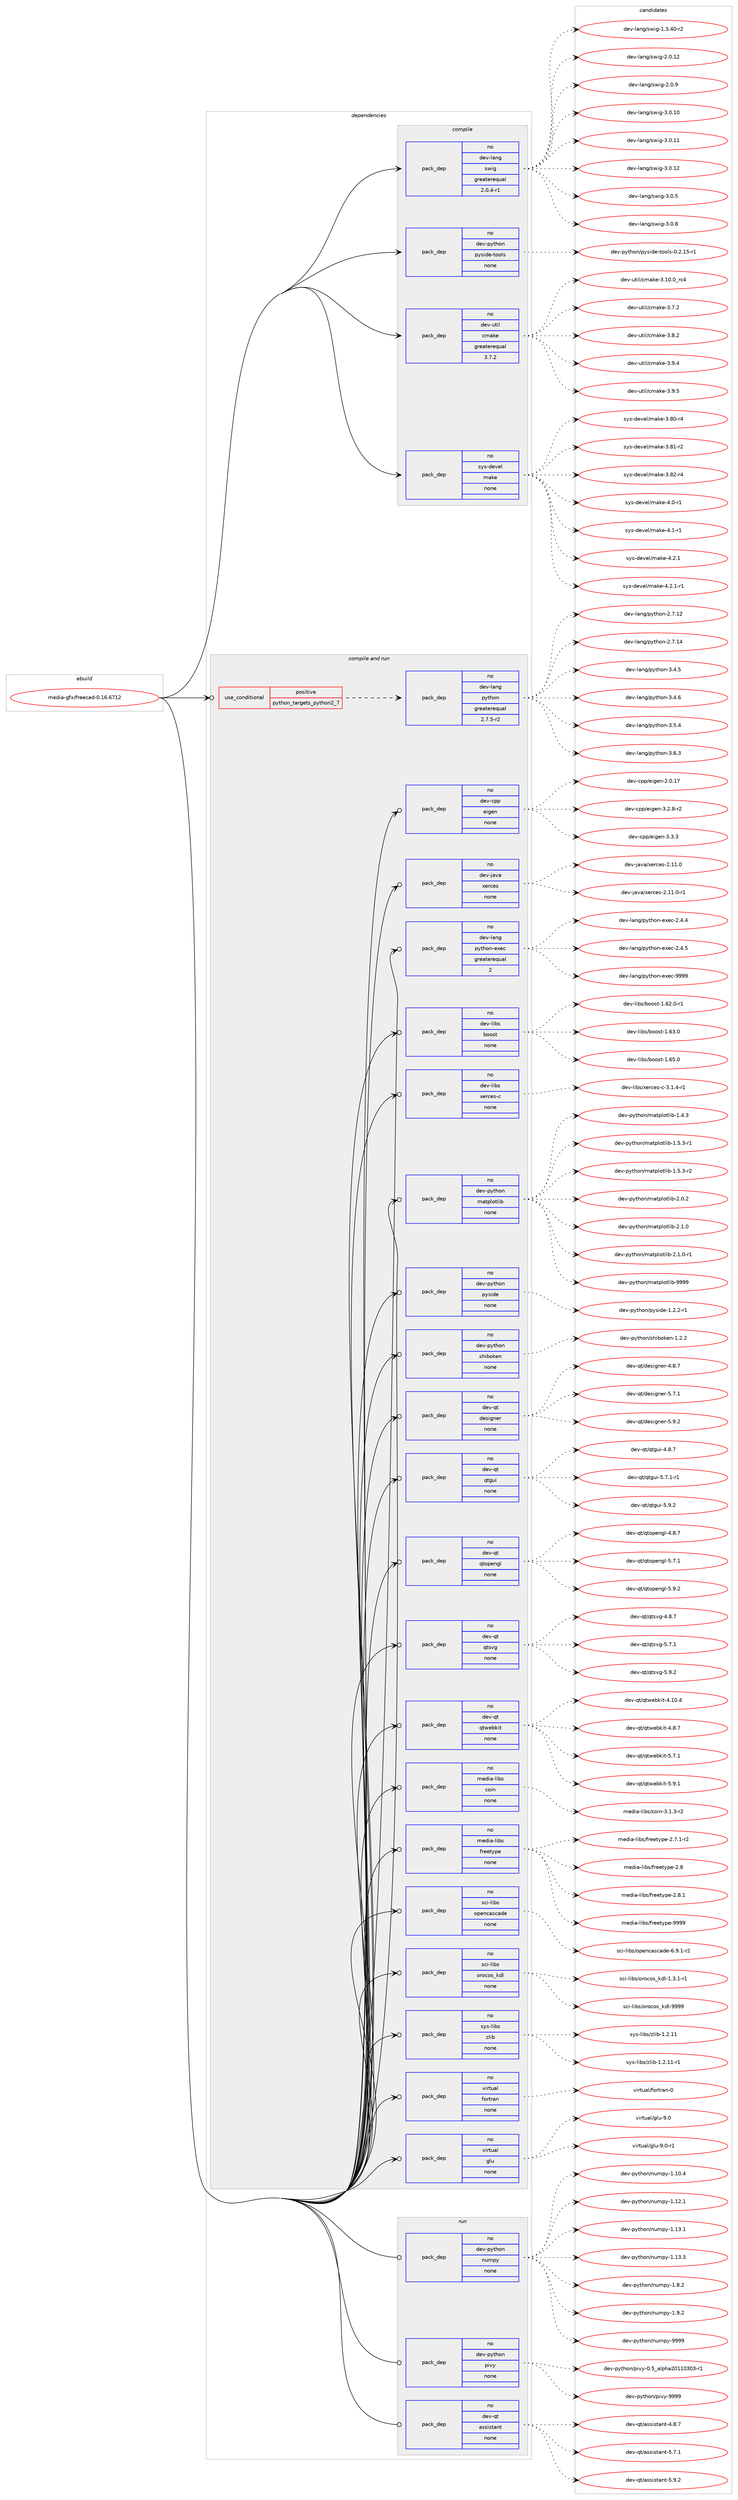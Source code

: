 digraph prolog {

# *************
# Graph options
# *************

newrank=true;
concentrate=true;
compound=true;
graph [rankdir=LR,fontname=Helvetica,fontsize=10,ranksep=1.5];#, ranksep=2.5, nodesep=0.2];
edge  [arrowhead=vee];
node  [fontname=Helvetica,fontsize=10];

# **********
# The ebuild
# **********

subgraph cluster_leftcol {
color=gray;
rank=same;
label=<<i>ebuild</i>>;
id [label="media-gfx/freecad-0.16.6712", color=red, width=4, href="../media-gfx/freecad-0.16.6712.svg"];
}

# ****************
# The dependencies
# ****************

subgraph cluster_midcol {
color=gray;
label=<<i>dependencies</i>>;
subgraph cluster_compile {
fillcolor="#eeeeee";
style=filled;
label=<<i>compile</i>>;
subgraph pack260123 {
dependency352788 [label=<<TABLE BORDER="0" CELLBORDER="1" CELLSPACING="0" CELLPADDING="4" WIDTH="220"><TR><TD ROWSPAN="6" CELLPADDING="30">pack_dep</TD></TR><TR><TD WIDTH="110">no</TD></TR><TR><TD>dev-lang</TD></TR><TR><TD>swig</TD></TR><TR><TD>greaterequal</TD></TR><TR><TD>2.0.4-r1</TD></TR></TABLE>>, shape=none, color=blue];
}
id:e -> dependency352788:w [weight=20,style="solid",arrowhead="vee"];
subgraph pack260124 {
dependency352789 [label=<<TABLE BORDER="0" CELLBORDER="1" CELLSPACING="0" CELLPADDING="4" WIDTH="220"><TR><TD ROWSPAN="6" CELLPADDING="30">pack_dep</TD></TR><TR><TD WIDTH="110">no</TD></TR><TR><TD>dev-python</TD></TR><TR><TD>pyside-tools</TD></TR><TR><TD>none</TD></TR><TR><TD></TD></TR></TABLE>>, shape=none, color=blue];
}
id:e -> dependency352789:w [weight=20,style="solid",arrowhead="vee"];
subgraph pack260125 {
dependency352790 [label=<<TABLE BORDER="0" CELLBORDER="1" CELLSPACING="0" CELLPADDING="4" WIDTH="220"><TR><TD ROWSPAN="6" CELLPADDING="30">pack_dep</TD></TR><TR><TD WIDTH="110">no</TD></TR><TR><TD>dev-util</TD></TR><TR><TD>cmake</TD></TR><TR><TD>greaterequal</TD></TR><TR><TD>3.7.2</TD></TR></TABLE>>, shape=none, color=blue];
}
id:e -> dependency352790:w [weight=20,style="solid",arrowhead="vee"];
subgraph pack260126 {
dependency352791 [label=<<TABLE BORDER="0" CELLBORDER="1" CELLSPACING="0" CELLPADDING="4" WIDTH="220"><TR><TD ROWSPAN="6" CELLPADDING="30">pack_dep</TD></TR><TR><TD WIDTH="110">no</TD></TR><TR><TD>sys-devel</TD></TR><TR><TD>make</TD></TR><TR><TD>none</TD></TR><TR><TD></TD></TR></TABLE>>, shape=none, color=blue];
}
id:e -> dependency352791:w [weight=20,style="solid",arrowhead="vee"];
}
subgraph cluster_compileandrun {
fillcolor="#eeeeee";
style=filled;
label=<<i>compile and run</i>>;
subgraph cond87308 {
dependency352792 [label=<<TABLE BORDER="0" CELLBORDER="1" CELLSPACING="0" CELLPADDING="4"><TR><TD ROWSPAN="3" CELLPADDING="10">use_conditional</TD></TR><TR><TD>positive</TD></TR><TR><TD>python_targets_python2_7</TD></TR></TABLE>>, shape=none, color=red];
subgraph pack260127 {
dependency352793 [label=<<TABLE BORDER="0" CELLBORDER="1" CELLSPACING="0" CELLPADDING="4" WIDTH="220"><TR><TD ROWSPAN="6" CELLPADDING="30">pack_dep</TD></TR><TR><TD WIDTH="110">no</TD></TR><TR><TD>dev-lang</TD></TR><TR><TD>python</TD></TR><TR><TD>greaterequal</TD></TR><TR><TD>2.7.5-r2</TD></TR></TABLE>>, shape=none, color=blue];
}
dependency352792:e -> dependency352793:w [weight=20,style="dashed",arrowhead="vee"];
}
id:e -> dependency352792:w [weight=20,style="solid",arrowhead="odotvee"];
subgraph pack260128 {
dependency352794 [label=<<TABLE BORDER="0" CELLBORDER="1" CELLSPACING="0" CELLPADDING="4" WIDTH="220"><TR><TD ROWSPAN="6" CELLPADDING="30">pack_dep</TD></TR><TR><TD WIDTH="110">no</TD></TR><TR><TD>dev-cpp</TD></TR><TR><TD>eigen</TD></TR><TR><TD>none</TD></TR><TR><TD></TD></TR></TABLE>>, shape=none, color=blue];
}
id:e -> dependency352794:w [weight=20,style="solid",arrowhead="odotvee"];
subgraph pack260129 {
dependency352795 [label=<<TABLE BORDER="0" CELLBORDER="1" CELLSPACING="0" CELLPADDING="4" WIDTH="220"><TR><TD ROWSPAN="6" CELLPADDING="30">pack_dep</TD></TR><TR><TD WIDTH="110">no</TD></TR><TR><TD>dev-java</TD></TR><TR><TD>xerces</TD></TR><TR><TD>none</TD></TR><TR><TD></TD></TR></TABLE>>, shape=none, color=blue];
}
id:e -> dependency352795:w [weight=20,style="solid",arrowhead="odotvee"];
subgraph pack260130 {
dependency352796 [label=<<TABLE BORDER="0" CELLBORDER="1" CELLSPACING="0" CELLPADDING="4" WIDTH="220"><TR><TD ROWSPAN="6" CELLPADDING="30">pack_dep</TD></TR><TR><TD WIDTH="110">no</TD></TR><TR><TD>dev-lang</TD></TR><TR><TD>python-exec</TD></TR><TR><TD>greaterequal</TD></TR><TR><TD>2</TD></TR></TABLE>>, shape=none, color=blue];
}
id:e -> dependency352796:w [weight=20,style="solid",arrowhead="odotvee"];
subgraph pack260131 {
dependency352797 [label=<<TABLE BORDER="0" CELLBORDER="1" CELLSPACING="0" CELLPADDING="4" WIDTH="220"><TR><TD ROWSPAN="6" CELLPADDING="30">pack_dep</TD></TR><TR><TD WIDTH="110">no</TD></TR><TR><TD>dev-libs</TD></TR><TR><TD>boost</TD></TR><TR><TD>none</TD></TR><TR><TD></TD></TR></TABLE>>, shape=none, color=blue];
}
id:e -> dependency352797:w [weight=20,style="solid",arrowhead="odotvee"];
subgraph pack260132 {
dependency352798 [label=<<TABLE BORDER="0" CELLBORDER="1" CELLSPACING="0" CELLPADDING="4" WIDTH="220"><TR><TD ROWSPAN="6" CELLPADDING="30">pack_dep</TD></TR><TR><TD WIDTH="110">no</TD></TR><TR><TD>dev-libs</TD></TR><TR><TD>xerces-c</TD></TR><TR><TD>none</TD></TR><TR><TD></TD></TR></TABLE>>, shape=none, color=blue];
}
id:e -> dependency352798:w [weight=20,style="solid",arrowhead="odotvee"];
subgraph pack260133 {
dependency352799 [label=<<TABLE BORDER="0" CELLBORDER="1" CELLSPACING="0" CELLPADDING="4" WIDTH="220"><TR><TD ROWSPAN="6" CELLPADDING="30">pack_dep</TD></TR><TR><TD WIDTH="110">no</TD></TR><TR><TD>dev-python</TD></TR><TR><TD>matplotlib</TD></TR><TR><TD>none</TD></TR><TR><TD></TD></TR></TABLE>>, shape=none, color=blue];
}
id:e -> dependency352799:w [weight=20,style="solid",arrowhead="odotvee"];
subgraph pack260134 {
dependency352800 [label=<<TABLE BORDER="0" CELLBORDER="1" CELLSPACING="0" CELLPADDING="4" WIDTH="220"><TR><TD ROWSPAN="6" CELLPADDING="30">pack_dep</TD></TR><TR><TD WIDTH="110">no</TD></TR><TR><TD>dev-python</TD></TR><TR><TD>pyside</TD></TR><TR><TD>none</TD></TR><TR><TD></TD></TR></TABLE>>, shape=none, color=blue];
}
id:e -> dependency352800:w [weight=20,style="solid",arrowhead="odotvee"];
subgraph pack260135 {
dependency352801 [label=<<TABLE BORDER="0" CELLBORDER="1" CELLSPACING="0" CELLPADDING="4" WIDTH="220"><TR><TD ROWSPAN="6" CELLPADDING="30">pack_dep</TD></TR><TR><TD WIDTH="110">no</TD></TR><TR><TD>dev-python</TD></TR><TR><TD>shiboken</TD></TR><TR><TD>none</TD></TR><TR><TD></TD></TR></TABLE>>, shape=none, color=blue];
}
id:e -> dependency352801:w [weight=20,style="solid",arrowhead="odotvee"];
subgraph pack260136 {
dependency352802 [label=<<TABLE BORDER="0" CELLBORDER="1" CELLSPACING="0" CELLPADDING="4" WIDTH="220"><TR><TD ROWSPAN="6" CELLPADDING="30">pack_dep</TD></TR><TR><TD WIDTH="110">no</TD></TR><TR><TD>dev-qt</TD></TR><TR><TD>designer</TD></TR><TR><TD>none</TD></TR><TR><TD></TD></TR></TABLE>>, shape=none, color=blue];
}
id:e -> dependency352802:w [weight=20,style="solid",arrowhead="odotvee"];
subgraph pack260137 {
dependency352803 [label=<<TABLE BORDER="0" CELLBORDER="1" CELLSPACING="0" CELLPADDING="4" WIDTH="220"><TR><TD ROWSPAN="6" CELLPADDING="30">pack_dep</TD></TR><TR><TD WIDTH="110">no</TD></TR><TR><TD>dev-qt</TD></TR><TR><TD>qtgui</TD></TR><TR><TD>none</TD></TR><TR><TD></TD></TR></TABLE>>, shape=none, color=blue];
}
id:e -> dependency352803:w [weight=20,style="solid",arrowhead="odotvee"];
subgraph pack260138 {
dependency352804 [label=<<TABLE BORDER="0" CELLBORDER="1" CELLSPACING="0" CELLPADDING="4" WIDTH="220"><TR><TD ROWSPAN="6" CELLPADDING="30">pack_dep</TD></TR><TR><TD WIDTH="110">no</TD></TR><TR><TD>dev-qt</TD></TR><TR><TD>qtopengl</TD></TR><TR><TD>none</TD></TR><TR><TD></TD></TR></TABLE>>, shape=none, color=blue];
}
id:e -> dependency352804:w [weight=20,style="solid",arrowhead="odotvee"];
subgraph pack260139 {
dependency352805 [label=<<TABLE BORDER="0" CELLBORDER="1" CELLSPACING="0" CELLPADDING="4" WIDTH="220"><TR><TD ROWSPAN="6" CELLPADDING="30">pack_dep</TD></TR><TR><TD WIDTH="110">no</TD></TR><TR><TD>dev-qt</TD></TR><TR><TD>qtsvg</TD></TR><TR><TD>none</TD></TR><TR><TD></TD></TR></TABLE>>, shape=none, color=blue];
}
id:e -> dependency352805:w [weight=20,style="solid",arrowhead="odotvee"];
subgraph pack260140 {
dependency352806 [label=<<TABLE BORDER="0" CELLBORDER="1" CELLSPACING="0" CELLPADDING="4" WIDTH="220"><TR><TD ROWSPAN="6" CELLPADDING="30">pack_dep</TD></TR><TR><TD WIDTH="110">no</TD></TR><TR><TD>dev-qt</TD></TR><TR><TD>qtwebkit</TD></TR><TR><TD>none</TD></TR><TR><TD></TD></TR></TABLE>>, shape=none, color=blue];
}
id:e -> dependency352806:w [weight=20,style="solid",arrowhead="odotvee"];
subgraph pack260141 {
dependency352807 [label=<<TABLE BORDER="0" CELLBORDER="1" CELLSPACING="0" CELLPADDING="4" WIDTH="220"><TR><TD ROWSPAN="6" CELLPADDING="30">pack_dep</TD></TR><TR><TD WIDTH="110">no</TD></TR><TR><TD>media-libs</TD></TR><TR><TD>coin</TD></TR><TR><TD>none</TD></TR><TR><TD></TD></TR></TABLE>>, shape=none, color=blue];
}
id:e -> dependency352807:w [weight=20,style="solid",arrowhead="odotvee"];
subgraph pack260142 {
dependency352808 [label=<<TABLE BORDER="0" CELLBORDER="1" CELLSPACING="0" CELLPADDING="4" WIDTH="220"><TR><TD ROWSPAN="6" CELLPADDING="30">pack_dep</TD></TR><TR><TD WIDTH="110">no</TD></TR><TR><TD>media-libs</TD></TR><TR><TD>freetype</TD></TR><TR><TD>none</TD></TR><TR><TD></TD></TR></TABLE>>, shape=none, color=blue];
}
id:e -> dependency352808:w [weight=20,style="solid",arrowhead="odotvee"];
subgraph pack260143 {
dependency352809 [label=<<TABLE BORDER="0" CELLBORDER="1" CELLSPACING="0" CELLPADDING="4" WIDTH="220"><TR><TD ROWSPAN="6" CELLPADDING="30">pack_dep</TD></TR><TR><TD WIDTH="110">no</TD></TR><TR><TD>sci-libs</TD></TR><TR><TD>opencascade</TD></TR><TR><TD>none</TD></TR><TR><TD></TD></TR></TABLE>>, shape=none, color=blue];
}
id:e -> dependency352809:w [weight=20,style="solid",arrowhead="odotvee"];
subgraph pack260144 {
dependency352810 [label=<<TABLE BORDER="0" CELLBORDER="1" CELLSPACING="0" CELLPADDING="4" WIDTH="220"><TR><TD ROWSPAN="6" CELLPADDING="30">pack_dep</TD></TR><TR><TD WIDTH="110">no</TD></TR><TR><TD>sci-libs</TD></TR><TR><TD>orocos_kdl</TD></TR><TR><TD>none</TD></TR><TR><TD></TD></TR></TABLE>>, shape=none, color=blue];
}
id:e -> dependency352810:w [weight=20,style="solid",arrowhead="odotvee"];
subgraph pack260145 {
dependency352811 [label=<<TABLE BORDER="0" CELLBORDER="1" CELLSPACING="0" CELLPADDING="4" WIDTH="220"><TR><TD ROWSPAN="6" CELLPADDING="30">pack_dep</TD></TR><TR><TD WIDTH="110">no</TD></TR><TR><TD>sys-libs</TD></TR><TR><TD>zlib</TD></TR><TR><TD>none</TD></TR><TR><TD></TD></TR></TABLE>>, shape=none, color=blue];
}
id:e -> dependency352811:w [weight=20,style="solid",arrowhead="odotvee"];
subgraph pack260146 {
dependency352812 [label=<<TABLE BORDER="0" CELLBORDER="1" CELLSPACING="0" CELLPADDING="4" WIDTH="220"><TR><TD ROWSPAN="6" CELLPADDING="30">pack_dep</TD></TR><TR><TD WIDTH="110">no</TD></TR><TR><TD>virtual</TD></TR><TR><TD>fortran</TD></TR><TR><TD>none</TD></TR><TR><TD></TD></TR></TABLE>>, shape=none, color=blue];
}
id:e -> dependency352812:w [weight=20,style="solid",arrowhead="odotvee"];
subgraph pack260147 {
dependency352813 [label=<<TABLE BORDER="0" CELLBORDER="1" CELLSPACING="0" CELLPADDING="4" WIDTH="220"><TR><TD ROWSPAN="6" CELLPADDING="30">pack_dep</TD></TR><TR><TD WIDTH="110">no</TD></TR><TR><TD>virtual</TD></TR><TR><TD>glu</TD></TR><TR><TD>none</TD></TR><TR><TD></TD></TR></TABLE>>, shape=none, color=blue];
}
id:e -> dependency352813:w [weight=20,style="solid",arrowhead="odotvee"];
}
subgraph cluster_run {
fillcolor="#eeeeee";
style=filled;
label=<<i>run</i>>;
subgraph pack260148 {
dependency352814 [label=<<TABLE BORDER="0" CELLBORDER="1" CELLSPACING="0" CELLPADDING="4" WIDTH="220"><TR><TD ROWSPAN="6" CELLPADDING="30">pack_dep</TD></TR><TR><TD WIDTH="110">no</TD></TR><TR><TD>dev-python</TD></TR><TR><TD>numpy</TD></TR><TR><TD>none</TD></TR><TR><TD></TD></TR></TABLE>>, shape=none, color=blue];
}
id:e -> dependency352814:w [weight=20,style="solid",arrowhead="odot"];
subgraph pack260149 {
dependency352815 [label=<<TABLE BORDER="0" CELLBORDER="1" CELLSPACING="0" CELLPADDING="4" WIDTH="220"><TR><TD ROWSPAN="6" CELLPADDING="30">pack_dep</TD></TR><TR><TD WIDTH="110">no</TD></TR><TR><TD>dev-python</TD></TR><TR><TD>pivy</TD></TR><TR><TD>none</TD></TR><TR><TD></TD></TR></TABLE>>, shape=none, color=blue];
}
id:e -> dependency352815:w [weight=20,style="solid",arrowhead="odot"];
subgraph pack260150 {
dependency352816 [label=<<TABLE BORDER="0" CELLBORDER="1" CELLSPACING="0" CELLPADDING="4" WIDTH="220"><TR><TD ROWSPAN="6" CELLPADDING="30">pack_dep</TD></TR><TR><TD WIDTH="110">no</TD></TR><TR><TD>dev-qt</TD></TR><TR><TD>assistant</TD></TR><TR><TD>none</TD></TR><TR><TD></TD></TR></TABLE>>, shape=none, color=blue];
}
id:e -> dependency352816:w [weight=20,style="solid",arrowhead="odot"];
}
}

# **************
# The candidates
# **************

subgraph cluster_choices {
rank=same;
color=gray;
label=<<i>candidates</i>>;

subgraph choice260123 {
color=black;
nodesep=1;
choice100101118451089711010347115119105103454946514652484511450 [label="dev-lang/swig-1.3.40-r2", color=red, width=4,href="../dev-lang/swig-1.3.40-r2.svg"];
choice10010111845108971101034711511910510345504648464950 [label="dev-lang/swig-2.0.12", color=red, width=4,href="../dev-lang/swig-2.0.12.svg"];
choice100101118451089711010347115119105103455046484657 [label="dev-lang/swig-2.0.9", color=red, width=4,href="../dev-lang/swig-2.0.9.svg"];
choice10010111845108971101034711511910510345514648464948 [label="dev-lang/swig-3.0.10", color=red, width=4,href="../dev-lang/swig-3.0.10.svg"];
choice10010111845108971101034711511910510345514648464949 [label="dev-lang/swig-3.0.11", color=red, width=4,href="../dev-lang/swig-3.0.11.svg"];
choice10010111845108971101034711511910510345514648464950 [label="dev-lang/swig-3.0.12", color=red, width=4,href="../dev-lang/swig-3.0.12.svg"];
choice100101118451089711010347115119105103455146484653 [label="dev-lang/swig-3.0.5", color=red, width=4,href="../dev-lang/swig-3.0.5.svg"];
choice100101118451089711010347115119105103455146484656 [label="dev-lang/swig-3.0.8", color=red, width=4,href="../dev-lang/swig-3.0.8.svg"];
dependency352788:e -> choice100101118451089711010347115119105103454946514652484511450:w [style=dotted,weight="100"];
dependency352788:e -> choice10010111845108971101034711511910510345504648464950:w [style=dotted,weight="100"];
dependency352788:e -> choice100101118451089711010347115119105103455046484657:w [style=dotted,weight="100"];
dependency352788:e -> choice10010111845108971101034711511910510345514648464948:w [style=dotted,weight="100"];
dependency352788:e -> choice10010111845108971101034711511910510345514648464949:w [style=dotted,weight="100"];
dependency352788:e -> choice10010111845108971101034711511910510345514648464950:w [style=dotted,weight="100"];
dependency352788:e -> choice100101118451089711010347115119105103455146484653:w [style=dotted,weight="100"];
dependency352788:e -> choice100101118451089711010347115119105103455146484656:w [style=dotted,weight="100"];
}
subgraph choice260124 {
color=black;
nodesep=1;
choice100101118451121211161041111104711212111510510010145116111111108115454846504649534511449 [label="dev-python/pyside-tools-0.2.15-r1", color=red, width=4,href="../dev-python/pyside-tools-0.2.15-r1.svg"];
dependency352789:e -> choice100101118451121211161041111104711212111510510010145116111111108115454846504649534511449:w [style=dotted,weight="100"];
}
subgraph choice260125 {
color=black;
nodesep=1;
choice1001011184511711610510847991099710710145514649484648951149952 [label="dev-util/cmake-3.10.0_rc4", color=red, width=4,href="../dev-util/cmake-3.10.0_rc4.svg"];
choice10010111845117116105108479910997107101455146554650 [label="dev-util/cmake-3.7.2", color=red, width=4,href="../dev-util/cmake-3.7.2.svg"];
choice10010111845117116105108479910997107101455146564650 [label="dev-util/cmake-3.8.2", color=red, width=4,href="../dev-util/cmake-3.8.2.svg"];
choice10010111845117116105108479910997107101455146574652 [label="dev-util/cmake-3.9.4", color=red, width=4,href="../dev-util/cmake-3.9.4.svg"];
choice10010111845117116105108479910997107101455146574653 [label="dev-util/cmake-3.9.5", color=red, width=4,href="../dev-util/cmake-3.9.5.svg"];
dependency352790:e -> choice1001011184511711610510847991099710710145514649484648951149952:w [style=dotted,weight="100"];
dependency352790:e -> choice10010111845117116105108479910997107101455146554650:w [style=dotted,weight="100"];
dependency352790:e -> choice10010111845117116105108479910997107101455146564650:w [style=dotted,weight="100"];
dependency352790:e -> choice10010111845117116105108479910997107101455146574652:w [style=dotted,weight="100"];
dependency352790:e -> choice10010111845117116105108479910997107101455146574653:w [style=dotted,weight="100"];
}
subgraph choice260126 {
color=black;
nodesep=1;
choice11512111545100101118101108471099710710145514656484511452 [label="sys-devel/make-3.80-r4", color=red, width=4,href="../sys-devel/make-3.80-r4.svg"];
choice11512111545100101118101108471099710710145514656494511450 [label="sys-devel/make-3.81-r2", color=red, width=4,href="../sys-devel/make-3.81-r2.svg"];
choice11512111545100101118101108471099710710145514656504511452 [label="sys-devel/make-3.82-r4", color=red, width=4,href="../sys-devel/make-3.82-r4.svg"];
choice115121115451001011181011084710997107101455246484511449 [label="sys-devel/make-4.0-r1", color=red, width=4,href="../sys-devel/make-4.0-r1.svg"];
choice115121115451001011181011084710997107101455246494511449 [label="sys-devel/make-4.1-r1", color=red, width=4,href="../sys-devel/make-4.1-r1.svg"];
choice115121115451001011181011084710997107101455246504649 [label="sys-devel/make-4.2.1", color=red, width=4,href="../sys-devel/make-4.2.1.svg"];
choice1151211154510010111810110847109971071014552465046494511449 [label="sys-devel/make-4.2.1-r1", color=red, width=4,href="../sys-devel/make-4.2.1-r1.svg"];
dependency352791:e -> choice11512111545100101118101108471099710710145514656484511452:w [style=dotted,weight="100"];
dependency352791:e -> choice11512111545100101118101108471099710710145514656494511450:w [style=dotted,weight="100"];
dependency352791:e -> choice11512111545100101118101108471099710710145514656504511452:w [style=dotted,weight="100"];
dependency352791:e -> choice115121115451001011181011084710997107101455246484511449:w [style=dotted,weight="100"];
dependency352791:e -> choice115121115451001011181011084710997107101455246494511449:w [style=dotted,weight="100"];
dependency352791:e -> choice115121115451001011181011084710997107101455246504649:w [style=dotted,weight="100"];
dependency352791:e -> choice1151211154510010111810110847109971071014552465046494511449:w [style=dotted,weight="100"];
}
subgraph choice260127 {
color=black;
nodesep=1;
choice10010111845108971101034711212111610411111045504655464950 [label="dev-lang/python-2.7.12", color=red, width=4,href="../dev-lang/python-2.7.12.svg"];
choice10010111845108971101034711212111610411111045504655464952 [label="dev-lang/python-2.7.14", color=red, width=4,href="../dev-lang/python-2.7.14.svg"];
choice100101118451089711010347112121116104111110455146524653 [label="dev-lang/python-3.4.5", color=red, width=4,href="../dev-lang/python-3.4.5.svg"];
choice100101118451089711010347112121116104111110455146524654 [label="dev-lang/python-3.4.6", color=red, width=4,href="../dev-lang/python-3.4.6.svg"];
choice100101118451089711010347112121116104111110455146534652 [label="dev-lang/python-3.5.4", color=red, width=4,href="../dev-lang/python-3.5.4.svg"];
choice100101118451089711010347112121116104111110455146544651 [label="dev-lang/python-3.6.3", color=red, width=4,href="../dev-lang/python-3.6.3.svg"];
dependency352793:e -> choice10010111845108971101034711212111610411111045504655464950:w [style=dotted,weight="100"];
dependency352793:e -> choice10010111845108971101034711212111610411111045504655464952:w [style=dotted,weight="100"];
dependency352793:e -> choice100101118451089711010347112121116104111110455146524653:w [style=dotted,weight="100"];
dependency352793:e -> choice100101118451089711010347112121116104111110455146524654:w [style=dotted,weight="100"];
dependency352793:e -> choice100101118451089711010347112121116104111110455146534652:w [style=dotted,weight="100"];
dependency352793:e -> choice100101118451089711010347112121116104111110455146544651:w [style=dotted,weight="100"];
}
subgraph choice260128 {
color=black;
nodesep=1;
choice10010111845991121124710110510310111045504648464955 [label="dev-cpp/eigen-2.0.17", color=red, width=4,href="../dev-cpp/eigen-2.0.17.svg"];
choice1001011184599112112471011051031011104551465046564511450 [label="dev-cpp/eigen-3.2.8-r2", color=red, width=4,href="../dev-cpp/eigen-3.2.8-r2.svg"];
choice100101118459911211247101105103101110455146514651 [label="dev-cpp/eigen-3.3.3", color=red, width=4,href="../dev-cpp/eigen-3.3.3.svg"];
dependency352794:e -> choice10010111845991121124710110510310111045504648464955:w [style=dotted,weight="100"];
dependency352794:e -> choice1001011184599112112471011051031011104551465046564511450:w [style=dotted,weight="100"];
dependency352794:e -> choice100101118459911211247101105103101110455146514651:w [style=dotted,weight="100"];
}
subgraph choice260129 {
color=black;
nodesep=1;
choice100101118451069711897471201011149910111545504649494648 [label="dev-java/xerces-2.11.0", color=red, width=4,href="../dev-java/xerces-2.11.0.svg"];
choice1001011184510697118974712010111499101115455046494946484511449 [label="dev-java/xerces-2.11.0-r1", color=red, width=4,href="../dev-java/xerces-2.11.0-r1.svg"];
dependency352795:e -> choice100101118451069711897471201011149910111545504649494648:w [style=dotted,weight="100"];
dependency352795:e -> choice1001011184510697118974712010111499101115455046494946484511449:w [style=dotted,weight="100"];
}
subgraph choice260130 {
color=black;
nodesep=1;
choice1001011184510897110103471121211161041111104510112010199455046524652 [label="dev-lang/python-exec-2.4.4", color=red, width=4,href="../dev-lang/python-exec-2.4.4.svg"];
choice1001011184510897110103471121211161041111104510112010199455046524653 [label="dev-lang/python-exec-2.4.5", color=red, width=4,href="../dev-lang/python-exec-2.4.5.svg"];
choice10010111845108971101034711212111610411111045101120101994557575757 [label="dev-lang/python-exec-9999", color=red, width=4,href="../dev-lang/python-exec-9999.svg"];
dependency352796:e -> choice1001011184510897110103471121211161041111104510112010199455046524652:w [style=dotted,weight="100"];
dependency352796:e -> choice1001011184510897110103471121211161041111104510112010199455046524653:w [style=dotted,weight="100"];
dependency352796:e -> choice10010111845108971101034711212111610411111045101120101994557575757:w [style=dotted,weight="100"];
}
subgraph choice260131 {
color=black;
nodesep=1;
choice10010111845108105981154798111111115116454946545046484511449 [label="dev-libs/boost-1.62.0-r1", color=red, width=4,href="../dev-libs/boost-1.62.0-r1.svg"];
choice1001011184510810598115479811111111511645494654514648 [label="dev-libs/boost-1.63.0", color=red, width=4,href="../dev-libs/boost-1.63.0.svg"];
choice1001011184510810598115479811111111511645494654534648 [label="dev-libs/boost-1.65.0", color=red, width=4,href="../dev-libs/boost-1.65.0.svg"];
dependency352797:e -> choice10010111845108105981154798111111115116454946545046484511449:w [style=dotted,weight="100"];
dependency352797:e -> choice1001011184510810598115479811111111511645494654514648:w [style=dotted,weight="100"];
dependency352797:e -> choice1001011184510810598115479811111111511645494654534648:w [style=dotted,weight="100"];
}
subgraph choice260132 {
color=black;
nodesep=1;
choice1001011184510810598115471201011149910111545994551464946524511449 [label="dev-libs/xerces-c-3.1.4-r1", color=red, width=4,href="../dev-libs/xerces-c-3.1.4-r1.svg"];
dependency352798:e -> choice1001011184510810598115471201011149910111545994551464946524511449:w [style=dotted,weight="100"];
}
subgraph choice260133 {
color=black;
nodesep=1;
choice10010111845112121116104111110471099711611210811111610810598454946524651 [label="dev-python/matplotlib-1.4.3", color=red, width=4,href="../dev-python/matplotlib-1.4.3.svg"];
choice100101118451121211161041111104710997116112108111116108105984549465346514511449 [label="dev-python/matplotlib-1.5.3-r1", color=red, width=4,href="../dev-python/matplotlib-1.5.3-r1.svg"];
choice100101118451121211161041111104710997116112108111116108105984549465346514511450 [label="dev-python/matplotlib-1.5.3-r2", color=red, width=4,href="../dev-python/matplotlib-1.5.3-r2.svg"];
choice10010111845112121116104111110471099711611210811111610810598455046484650 [label="dev-python/matplotlib-2.0.2", color=red, width=4,href="../dev-python/matplotlib-2.0.2.svg"];
choice10010111845112121116104111110471099711611210811111610810598455046494648 [label="dev-python/matplotlib-2.1.0", color=red, width=4,href="../dev-python/matplotlib-2.1.0.svg"];
choice100101118451121211161041111104710997116112108111116108105984550464946484511449 [label="dev-python/matplotlib-2.1.0-r1", color=red, width=4,href="../dev-python/matplotlib-2.1.0-r1.svg"];
choice100101118451121211161041111104710997116112108111116108105984557575757 [label="dev-python/matplotlib-9999", color=red, width=4,href="../dev-python/matplotlib-9999.svg"];
dependency352799:e -> choice10010111845112121116104111110471099711611210811111610810598454946524651:w [style=dotted,weight="100"];
dependency352799:e -> choice100101118451121211161041111104710997116112108111116108105984549465346514511449:w [style=dotted,weight="100"];
dependency352799:e -> choice100101118451121211161041111104710997116112108111116108105984549465346514511450:w [style=dotted,weight="100"];
dependency352799:e -> choice10010111845112121116104111110471099711611210811111610810598455046484650:w [style=dotted,weight="100"];
dependency352799:e -> choice10010111845112121116104111110471099711611210811111610810598455046494648:w [style=dotted,weight="100"];
dependency352799:e -> choice100101118451121211161041111104710997116112108111116108105984550464946484511449:w [style=dotted,weight="100"];
dependency352799:e -> choice100101118451121211161041111104710997116112108111116108105984557575757:w [style=dotted,weight="100"];
}
subgraph choice260134 {
color=black;
nodesep=1;
choice10010111845112121116104111110471121211151051001014549465046504511449 [label="dev-python/pyside-1.2.2-r1", color=red, width=4,href="../dev-python/pyside-1.2.2-r1.svg"];
dependency352800:e -> choice10010111845112121116104111110471121211151051001014549465046504511449:w [style=dotted,weight="100"];
}
subgraph choice260135 {
color=black;
nodesep=1;
choice100101118451121211161041111104711510410598111107101110454946504650 [label="dev-python/shiboken-1.2.2", color=red, width=4,href="../dev-python/shiboken-1.2.2.svg"];
dependency352801:e -> choice100101118451121211161041111104711510410598111107101110454946504650:w [style=dotted,weight="100"];
}
subgraph choice260136 {
color=black;
nodesep=1;
choice1001011184511311647100101115105103110101114455246564655 [label="dev-qt/designer-4.8.7", color=red, width=4,href="../dev-qt/designer-4.8.7.svg"];
choice1001011184511311647100101115105103110101114455346554649 [label="dev-qt/designer-5.7.1", color=red, width=4,href="../dev-qt/designer-5.7.1.svg"];
choice1001011184511311647100101115105103110101114455346574650 [label="dev-qt/designer-5.9.2", color=red, width=4,href="../dev-qt/designer-5.9.2.svg"];
dependency352802:e -> choice1001011184511311647100101115105103110101114455246564655:w [style=dotted,weight="100"];
dependency352802:e -> choice1001011184511311647100101115105103110101114455346554649:w [style=dotted,weight="100"];
dependency352802:e -> choice1001011184511311647100101115105103110101114455346574650:w [style=dotted,weight="100"];
}
subgraph choice260137 {
color=black;
nodesep=1;
choice1001011184511311647113116103117105455246564655 [label="dev-qt/qtgui-4.8.7", color=red, width=4,href="../dev-qt/qtgui-4.8.7.svg"];
choice10010111845113116471131161031171054553465546494511449 [label="dev-qt/qtgui-5.7.1-r1", color=red, width=4,href="../dev-qt/qtgui-5.7.1-r1.svg"];
choice1001011184511311647113116103117105455346574650 [label="dev-qt/qtgui-5.9.2", color=red, width=4,href="../dev-qt/qtgui-5.9.2.svg"];
dependency352803:e -> choice1001011184511311647113116103117105455246564655:w [style=dotted,weight="100"];
dependency352803:e -> choice10010111845113116471131161031171054553465546494511449:w [style=dotted,weight="100"];
dependency352803:e -> choice1001011184511311647113116103117105455346574650:w [style=dotted,weight="100"];
}
subgraph choice260138 {
color=black;
nodesep=1;
choice1001011184511311647113116111112101110103108455246564655 [label="dev-qt/qtopengl-4.8.7", color=red, width=4,href="../dev-qt/qtopengl-4.8.7.svg"];
choice1001011184511311647113116111112101110103108455346554649 [label="dev-qt/qtopengl-5.7.1", color=red, width=4,href="../dev-qt/qtopengl-5.7.1.svg"];
choice1001011184511311647113116111112101110103108455346574650 [label="dev-qt/qtopengl-5.9.2", color=red, width=4,href="../dev-qt/qtopengl-5.9.2.svg"];
dependency352804:e -> choice1001011184511311647113116111112101110103108455246564655:w [style=dotted,weight="100"];
dependency352804:e -> choice1001011184511311647113116111112101110103108455346554649:w [style=dotted,weight="100"];
dependency352804:e -> choice1001011184511311647113116111112101110103108455346574650:w [style=dotted,weight="100"];
}
subgraph choice260139 {
color=black;
nodesep=1;
choice1001011184511311647113116115118103455246564655 [label="dev-qt/qtsvg-4.8.7", color=red, width=4,href="../dev-qt/qtsvg-4.8.7.svg"];
choice1001011184511311647113116115118103455346554649 [label="dev-qt/qtsvg-5.7.1", color=red, width=4,href="../dev-qt/qtsvg-5.7.1.svg"];
choice1001011184511311647113116115118103455346574650 [label="dev-qt/qtsvg-5.9.2", color=red, width=4,href="../dev-qt/qtsvg-5.9.2.svg"];
dependency352805:e -> choice1001011184511311647113116115118103455246564655:w [style=dotted,weight="100"];
dependency352805:e -> choice1001011184511311647113116115118103455346554649:w [style=dotted,weight="100"];
dependency352805:e -> choice1001011184511311647113116115118103455346574650:w [style=dotted,weight="100"];
}
subgraph choice260140 {
color=black;
nodesep=1;
choice10010111845113116471131161191019810710511645524649484652 [label="dev-qt/qtwebkit-4.10.4", color=red, width=4,href="../dev-qt/qtwebkit-4.10.4.svg"];
choice100101118451131164711311611910198107105116455246564655 [label="dev-qt/qtwebkit-4.8.7", color=red, width=4,href="../dev-qt/qtwebkit-4.8.7.svg"];
choice100101118451131164711311611910198107105116455346554649 [label="dev-qt/qtwebkit-5.7.1", color=red, width=4,href="../dev-qt/qtwebkit-5.7.1.svg"];
choice100101118451131164711311611910198107105116455346574649 [label="dev-qt/qtwebkit-5.9.1", color=red, width=4,href="../dev-qt/qtwebkit-5.9.1.svg"];
dependency352806:e -> choice10010111845113116471131161191019810710511645524649484652:w [style=dotted,weight="100"];
dependency352806:e -> choice100101118451131164711311611910198107105116455246564655:w [style=dotted,weight="100"];
dependency352806:e -> choice100101118451131164711311611910198107105116455346554649:w [style=dotted,weight="100"];
dependency352806:e -> choice100101118451131164711311611910198107105116455346574649:w [style=dotted,weight="100"];
}
subgraph choice260141 {
color=black;
nodesep=1;
choice10910110010597451081059811547991111051104551464946514511450 [label="media-libs/coin-3.1.3-r2", color=red, width=4,href="../media-libs/coin-3.1.3-r2.svg"];
dependency352807:e -> choice10910110010597451081059811547991111051104551464946514511450:w [style=dotted,weight="100"];
}
subgraph choice260142 {
color=black;
nodesep=1;
choice109101100105974510810598115471021141011011161211121014550465546494511450 [label="media-libs/freetype-2.7.1-r2", color=red, width=4,href="../media-libs/freetype-2.7.1-r2.svg"];
choice1091011001059745108105981154710211410110111612111210145504656 [label="media-libs/freetype-2.8", color=red, width=4,href="../media-libs/freetype-2.8.svg"];
choice10910110010597451081059811547102114101101116121112101455046564649 [label="media-libs/freetype-2.8.1", color=red, width=4,href="../media-libs/freetype-2.8.1.svg"];
choice109101100105974510810598115471021141011011161211121014557575757 [label="media-libs/freetype-9999", color=red, width=4,href="../media-libs/freetype-9999.svg"];
dependency352808:e -> choice109101100105974510810598115471021141011011161211121014550465546494511450:w [style=dotted,weight="100"];
dependency352808:e -> choice1091011001059745108105981154710211410110111612111210145504656:w [style=dotted,weight="100"];
dependency352808:e -> choice10910110010597451081059811547102114101101116121112101455046564649:w [style=dotted,weight="100"];
dependency352808:e -> choice109101100105974510810598115471021141011011161211121014557575757:w [style=dotted,weight="100"];
}
subgraph choice260143 {
color=black;
nodesep=1;
choice11599105451081059811547111112101110999711599971001014554465746494511450 [label="sci-libs/opencascade-6.9.1-r2", color=red, width=4,href="../sci-libs/opencascade-6.9.1-r2.svg"];
dependency352809:e -> choice11599105451081059811547111112101110999711599971001014554465746494511450:w [style=dotted,weight="100"];
}
subgraph choice260144 {
color=black;
nodesep=1;
choice1159910545108105981154711111411199111115951071001084549465146494511449 [label="sci-libs/orocos_kdl-1.3.1-r1", color=red, width=4,href="../sci-libs/orocos_kdl-1.3.1-r1.svg"];
choice1159910545108105981154711111411199111115951071001084557575757 [label="sci-libs/orocos_kdl-9999", color=red, width=4,href="../sci-libs/orocos_kdl-9999.svg"];
dependency352810:e -> choice1159910545108105981154711111411199111115951071001084549465146494511449:w [style=dotted,weight="100"];
dependency352810:e -> choice1159910545108105981154711111411199111115951071001084557575757:w [style=dotted,weight="100"];
}
subgraph choice260145 {
color=black;
nodesep=1;
choice1151211154510810598115471221081059845494650464949 [label="sys-libs/zlib-1.2.11", color=red, width=4,href="../sys-libs/zlib-1.2.11.svg"];
choice11512111545108105981154712210810598454946504649494511449 [label="sys-libs/zlib-1.2.11-r1", color=red, width=4,href="../sys-libs/zlib-1.2.11-r1.svg"];
dependency352811:e -> choice1151211154510810598115471221081059845494650464949:w [style=dotted,weight="100"];
dependency352811:e -> choice11512111545108105981154712210810598454946504649494511449:w [style=dotted,weight="100"];
}
subgraph choice260146 {
color=black;
nodesep=1;
choice1181051141161179710847102111114116114971104548 [label="virtual/fortran-0", color=red, width=4,href="../virtual/fortran-0.svg"];
dependency352812:e -> choice1181051141161179710847102111114116114971104548:w [style=dotted,weight="100"];
}
subgraph choice260147 {
color=black;
nodesep=1;
choice118105114116117971084710310811745574648 [label="virtual/glu-9.0", color=red, width=4,href="../virtual/glu-9.0.svg"];
choice1181051141161179710847103108117455746484511449 [label="virtual/glu-9.0-r1", color=red, width=4,href="../virtual/glu-9.0-r1.svg"];
dependency352813:e -> choice118105114116117971084710310811745574648:w [style=dotted,weight="100"];
dependency352813:e -> choice1181051141161179710847103108117455746484511449:w [style=dotted,weight="100"];
}
subgraph choice260148 {
color=black;
nodesep=1;
choice100101118451121211161041111104711011710911212145494649484652 [label="dev-python/numpy-1.10.4", color=red, width=4,href="../dev-python/numpy-1.10.4.svg"];
choice100101118451121211161041111104711011710911212145494649504649 [label="dev-python/numpy-1.12.1", color=red, width=4,href="../dev-python/numpy-1.12.1.svg"];
choice100101118451121211161041111104711011710911212145494649514649 [label="dev-python/numpy-1.13.1", color=red, width=4,href="../dev-python/numpy-1.13.1.svg"];
choice100101118451121211161041111104711011710911212145494649514651 [label="dev-python/numpy-1.13.3", color=red, width=4,href="../dev-python/numpy-1.13.3.svg"];
choice1001011184511212111610411111047110117109112121454946564650 [label="dev-python/numpy-1.8.2", color=red, width=4,href="../dev-python/numpy-1.8.2.svg"];
choice1001011184511212111610411111047110117109112121454946574650 [label="dev-python/numpy-1.9.2", color=red, width=4,href="../dev-python/numpy-1.9.2.svg"];
choice10010111845112121116104111110471101171091121214557575757 [label="dev-python/numpy-9999", color=red, width=4,href="../dev-python/numpy-9999.svg"];
dependency352814:e -> choice100101118451121211161041111104711011710911212145494649484652:w [style=dotted,weight="100"];
dependency352814:e -> choice100101118451121211161041111104711011710911212145494649504649:w [style=dotted,weight="100"];
dependency352814:e -> choice100101118451121211161041111104711011710911212145494649514649:w [style=dotted,weight="100"];
dependency352814:e -> choice100101118451121211161041111104711011710911212145494649514651:w [style=dotted,weight="100"];
dependency352814:e -> choice1001011184511212111610411111047110117109112121454946564650:w [style=dotted,weight="100"];
dependency352814:e -> choice1001011184511212111610411111047110117109112121454946574650:w [style=dotted,weight="100"];
dependency352814:e -> choice10010111845112121116104111110471101171091121214557575757:w [style=dotted,weight="100"];
}
subgraph choice260149 {
color=black;
nodesep=1;
choice10010111845112121116104111110471121051181214548465395971081121049750484949485148514511449 [label="dev-python/pivy-0.5_alpha20110303-r1", color=red, width=4,href="../dev-python/pivy-0.5_alpha20110303-r1.svg"];
choice10010111845112121116104111110471121051181214557575757 [label="dev-python/pivy-9999", color=red, width=4,href="../dev-python/pivy-9999.svg"];
dependency352815:e -> choice10010111845112121116104111110471121051181214548465395971081121049750484949485148514511449:w [style=dotted,weight="100"];
dependency352815:e -> choice10010111845112121116104111110471121051181214557575757:w [style=dotted,weight="100"];
}
subgraph choice260150 {
color=black;
nodesep=1;
choice10010111845113116479711511510511511697110116455246564655 [label="dev-qt/assistant-4.8.7", color=red, width=4,href="../dev-qt/assistant-4.8.7.svg"];
choice10010111845113116479711511510511511697110116455346554649 [label="dev-qt/assistant-5.7.1", color=red, width=4,href="../dev-qt/assistant-5.7.1.svg"];
choice10010111845113116479711511510511511697110116455346574650 [label="dev-qt/assistant-5.9.2", color=red, width=4,href="../dev-qt/assistant-5.9.2.svg"];
dependency352816:e -> choice10010111845113116479711511510511511697110116455246564655:w [style=dotted,weight="100"];
dependency352816:e -> choice10010111845113116479711511510511511697110116455346554649:w [style=dotted,weight="100"];
dependency352816:e -> choice10010111845113116479711511510511511697110116455346574650:w [style=dotted,weight="100"];
}
}

}
